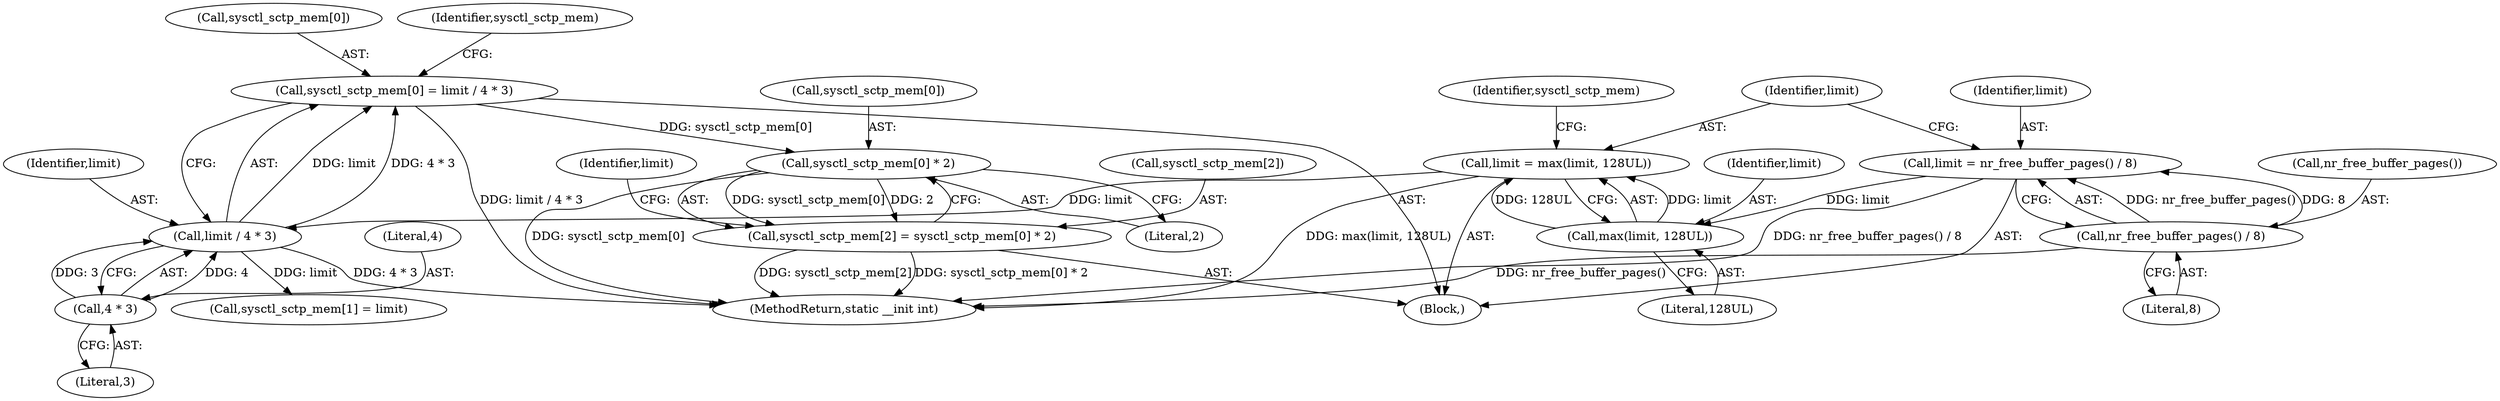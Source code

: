 digraph "0_linux_8e2d61e0aed2b7c4ecb35844fe07e0b2b762dee4_0@array" {
"1000185" [label="(Call,sysctl_sctp_mem[0] = limit / 4 * 3)"];
"1000189" [label="(Call,limit / 4 * 3)"];
"1000180" [label="(Call,limit = max(limit, 128UL))"];
"1000182" [label="(Call,max(limit, 128UL))"];
"1000175" [label="(Call,limit = nr_free_buffer_pages() / 8)"];
"1000177" [label="(Call,nr_free_buffer_pages() / 8)"];
"1000191" [label="(Call,4 * 3)"];
"1000203" [label="(Call,sysctl_sctp_mem[0] * 2)"];
"1000199" [label="(Call,sysctl_sctp_mem[2] = sysctl_sctp_mem[0] * 2)"];
"1000204" [label="(Call,sysctl_sctp_mem[0])"];
"1000176" [label="(Identifier,limit)"];
"1000193" [label="(Literal,3)"];
"1000599" [label="(MethodReturn,static __init int)"];
"1000184" [label="(Literal,128UL)"];
"1000180" [label="(Call,limit = max(limit, 128UL))"];
"1000189" [label="(Call,limit / 4 * 3)"];
"1000175" [label="(Call,limit = nr_free_buffer_pages() / 8)"];
"1000177" [label="(Call,nr_free_buffer_pages() / 8)"];
"1000192" [label="(Literal,4)"];
"1000178" [label="(Call,nr_free_buffer_pages())"];
"1000112" [label="(Block,)"];
"1000194" [label="(Call,sysctl_sctp_mem[1] = limit)"];
"1000182" [label="(Call,max(limit, 128UL))"];
"1000186" [label="(Call,sysctl_sctp_mem[0])"];
"1000190" [label="(Identifier,limit)"];
"1000191" [label="(Call,4 * 3)"];
"1000187" [label="(Identifier,sysctl_sctp_mem)"];
"1000200" [label="(Call,sysctl_sctp_mem[2])"];
"1000183" [label="(Identifier,limit)"];
"1000179" [label="(Literal,8)"];
"1000199" [label="(Call,sysctl_sctp_mem[2] = sysctl_sctp_mem[0] * 2)"];
"1000209" [label="(Identifier,limit)"];
"1000203" [label="(Call,sysctl_sctp_mem[0] * 2)"];
"1000196" [label="(Identifier,sysctl_sctp_mem)"];
"1000181" [label="(Identifier,limit)"];
"1000207" [label="(Literal,2)"];
"1000185" [label="(Call,sysctl_sctp_mem[0] = limit / 4 * 3)"];
"1000185" -> "1000112"  [label="AST: "];
"1000185" -> "1000189"  [label="CFG: "];
"1000186" -> "1000185"  [label="AST: "];
"1000189" -> "1000185"  [label="AST: "];
"1000196" -> "1000185"  [label="CFG: "];
"1000185" -> "1000599"  [label="DDG: limit / 4 * 3"];
"1000189" -> "1000185"  [label="DDG: limit"];
"1000189" -> "1000185"  [label="DDG: 4 * 3"];
"1000185" -> "1000203"  [label="DDG: sysctl_sctp_mem[0]"];
"1000189" -> "1000191"  [label="CFG: "];
"1000190" -> "1000189"  [label="AST: "];
"1000191" -> "1000189"  [label="AST: "];
"1000189" -> "1000599"  [label="DDG: 4 * 3"];
"1000180" -> "1000189"  [label="DDG: limit"];
"1000191" -> "1000189"  [label="DDG: 4"];
"1000191" -> "1000189"  [label="DDG: 3"];
"1000189" -> "1000194"  [label="DDG: limit"];
"1000180" -> "1000112"  [label="AST: "];
"1000180" -> "1000182"  [label="CFG: "];
"1000181" -> "1000180"  [label="AST: "];
"1000182" -> "1000180"  [label="AST: "];
"1000187" -> "1000180"  [label="CFG: "];
"1000180" -> "1000599"  [label="DDG: max(limit, 128UL)"];
"1000182" -> "1000180"  [label="DDG: limit"];
"1000182" -> "1000180"  [label="DDG: 128UL"];
"1000182" -> "1000184"  [label="CFG: "];
"1000183" -> "1000182"  [label="AST: "];
"1000184" -> "1000182"  [label="AST: "];
"1000175" -> "1000182"  [label="DDG: limit"];
"1000175" -> "1000112"  [label="AST: "];
"1000175" -> "1000177"  [label="CFG: "];
"1000176" -> "1000175"  [label="AST: "];
"1000177" -> "1000175"  [label="AST: "];
"1000181" -> "1000175"  [label="CFG: "];
"1000175" -> "1000599"  [label="DDG: nr_free_buffer_pages() / 8"];
"1000177" -> "1000175"  [label="DDG: nr_free_buffer_pages()"];
"1000177" -> "1000175"  [label="DDG: 8"];
"1000177" -> "1000179"  [label="CFG: "];
"1000178" -> "1000177"  [label="AST: "];
"1000179" -> "1000177"  [label="AST: "];
"1000177" -> "1000599"  [label="DDG: nr_free_buffer_pages()"];
"1000191" -> "1000193"  [label="CFG: "];
"1000192" -> "1000191"  [label="AST: "];
"1000193" -> "1000191"  [label="AST: "];
"1000203" -> "1000199"  [label="AST: "];
"1000203" -> "1000207"  [label="CFG: "];
"1000204" -> "1000203"  [label="AST: "];
"1000207" -> "1000203"  [label="AST: "];
"1000199" -> "1000203"  [label="CFG: "];
"1000203" -> "1000599"  [label="DDG: sysctl_sctp_mem[0]"];
"1000203" -> "1000199"  [label="DDG: sysctl_sctp_mem[0]"];
"1000203" -> "1000199"  [label="DDG: 2"];
"1000199" -> "1000112"  [label="AST: "];
"1000200" -> "1000199"  [label="AST: "];
"1000209" -> "1000199"  [label="CFG: "];
"1000199" -> "1000599"  [label="DDG: sysctl_sctp_mem[2]"];
"1000199" -> "1000599"  [label="DDG: sysctl_sctp_mem[0] * 2"];
}
